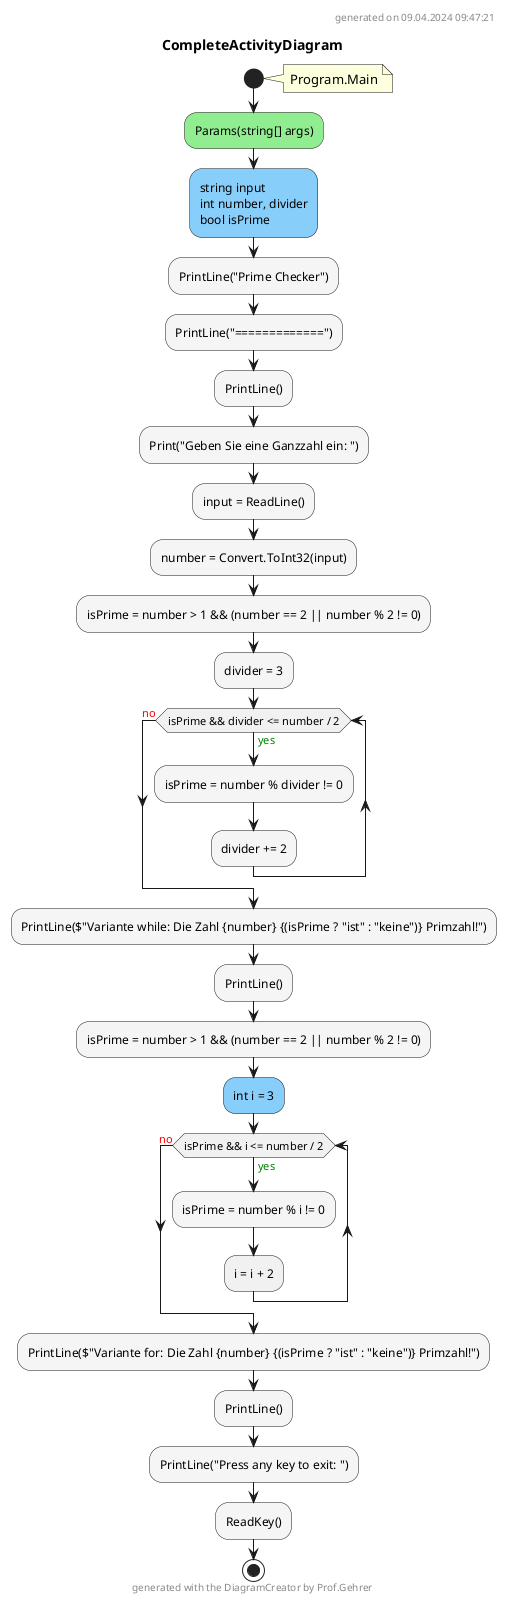 @startuml CompleteActivityDiagram
header
generated on 09.04.2024 09:47:21
end header
title CompleteActivityDiagram
start
note right:  Program.Main
#LightGreen:Params(string[] args);
#LightSkyBlue:string input\nint number, divider\nbool isPrime;
#WhiteSmoke:PrintLine("Prime Checker");
#WhiteSmoke:PrintLine("=============");
#WhiteSmoke:PrintLine();
#WhiteSmoke:Print("Geben Sie eine Ganzzahl ein: ");
#WhiteSmoke:input = ReadLine();
#WhiteSmoke:number = Convert.ToInt32(input);
#WhiteSmoke:isPrime = number > 1 && (number == 2 || number % 2 != 0);
#WhiteSmoke:divider = 3;
while (isPrime && divider <= number / 2) is (<color:green>yes)
        #WhiteSmoke:isPrime = number % divider != 0;
        #WhiteSmoke:divider += 2;
endwhile (<color:red>no)
#WhiteSmoke:PrintLine($"Variante while: Die Zahl {number} {(isPrime ? "ist" : "keine")} Primzahl!");
#WhiteSmoke:PrintLine();
#WhiteSmoke:isPrime = number > 1 && (number == 2 || number % 2 != 0);
#LightSkyBlue:int i = 3;
while (isPrime && i <= number / 2) is (<color:green>yes)
        #WhiteSmoke:isPrime = number % i != 0;
:i = i + 2;
endwhile (<color:red>no)
#WhiteSmoke:PrintLine($"Variante for: Die Zahl {number} {(isPrime ? "ist" : "keine")} Primzahl!");
#WhiteSmoke:PrintLine();
#WhiteSmoke:PrintLine("Press any key to exit: ");
#WhiteSmoke:ReadKey();
stop
footer
generated with the DiagramCreator by Prof.Gehrer
end footer
@enduml
